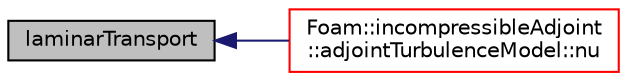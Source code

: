 digraph "laminarTransport"
{
  bgcolor="transparent";
  edge [fontname="Helvetica",fontsize="10",labelfontname="Helvetica",labelfontsize="10"];
  node [fontname="Helvetica",fontsize="10",shape=record];
  rankdir="LR";
  Node1 [label="laminarTransport",height=0.2,width=0.4,color="black", fillcolor="grey75", style="filled" fontcolor="black"];
  Node1 -> Node2 [dir="back",color="midnightblue",fontsize="10",style="solid",fontname="Helvetica"];
  Node2 [label="Foam::incompressibleAdjoint\l::adjointTurbulenceModel::nu",height=0.2,width=0.4,color="red",URL="$classFoam_1_1incompressibleAdjoint_1_1adjointTurbulenceModel.html#a9594b4c7eef2955bc2449e4d1a4fff27",tooltip="Return the laminar viscosity. "];
}
